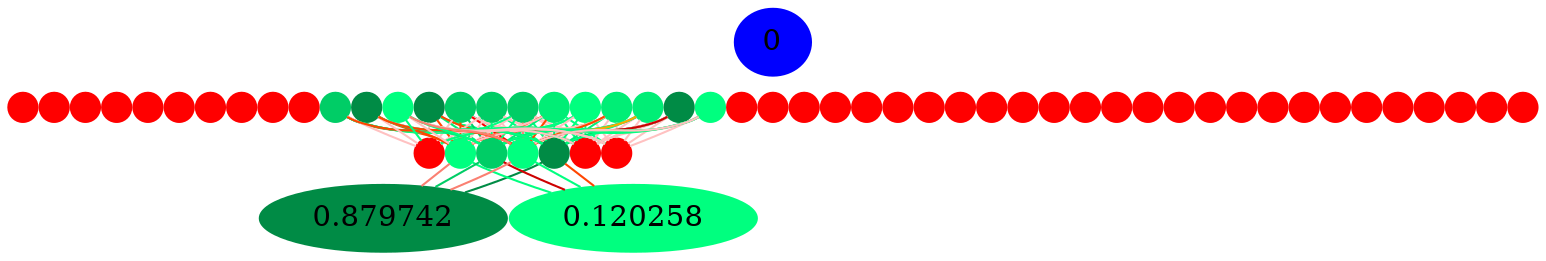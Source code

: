 graph {
	edge [bgcolor="purple:pink" color=yellow nodesep=0]
	graph [nodesep=0 ranksep=0]
	I [label=0 color=blue height=0.2 style=filled width=0.2]
	x_0 [label="" color=red height=0.2 style=filled width=0.2]
	x_1 [label="" color=red height=0.2 style=filled width=0.2]
	x_2 [label="" color=red height=0.2 style=filled width=0.2]
	x_3 [label="" color=red height=0.2 style=filled width=0.2]
	x_4 [label="" color=red height=0.2 style=filled width=0.2]
	x_5 [label="" color=red height=0.2 style=filled width=0.2]
	x_6 [label="" color=red height=0.2 style=filled width=0.2]
	x_7 [label="" color=red height=0.2 style=filled width=0.2]
	x_8 [label="" color=red height=0.2 style=filled width=0.2]
	x_9 [label="" color=red height=0.2 style=filled width=0.2]
	x_10 [label="" color=springgreen4 fillcolor=springgreen4 height=0.2 style=filled width=0.2]
	x_11 [label="" color=red height=0.2 style=filled width=0.2]
	x_12 [label="" color=red height=0.2 style=filled width=0.2]
	x_13 [label="" color=red height=0.2 style=filled width=0.2]
	x_14 [label="" color=red height=0.2 style=filled width=0.2]
	x_15 [label="" color=red height=0.2 style=filled width=0.2]
	x_16 [label="" color=springgreen3 fillcolor=springgreen3 height=0.2 style=filled width=0.2]
	x_17 [label="" color=springgreen3 fillcolor=springgreen3 height=0.2 style=filled width=0.2]
	x_18 [label="" color=springgreen3 fillcolor=springgreen3 height=0.2 style=filled width=0.2]
	x_19 [label="" color=red height=0.2 style=filled width=0.2]
	x_20 [label="" color=red height=0.2 style=filled width=0.2]
	x_21 [label="" color=red height=0.2 style=filled width=0.2]
	x_22 [label="" color=red height=0.2 style=filled width=0.2]
	x_23 [label="" color=springgreen2 fillcolor=springgreen2 height=0.2 style=filled width=0.2]
	x_24 [label="" color=red height=0.2 style=filled width=0.2]
	x_25 [label="" color=springgreen fillcolor=springgreen height=0.2 style=filled width=0.2]
	x_26 [label="" color=springgreen2 fillcolor=springgreen2 height=0.2 style=filled width=0.2]
	x_27 [label="" color=red height=0.2 style=filled width=0.2]
	x_28 [label="" color=red height=0.2 style=filled width=0.2]
	x_29 [label="" color=red height=0.2 style=filled width=0.2]
	x_30 [label="" color=springgreen2 fillcolor=springgreen2 height=0.2 style=filled width=0.2]
	x_31 [label="" color=red height=0.2 style=filled width=0.2]
	x_32 [label="" color=springgreen4 fillcolor=springgreen4 height=0.2 style=filled width=0.2]
	x_33 [label="" color=springgreen fillcolor=springgreen height=0.2 style=filled width=0.2]
	x_34 [label="" color=red height=0.2 style=filled width=0.2]
	x_35 [label="" color=red height=0.2 style=filled width=0.2]
	x_36 [label="" color=red height=0.2 style=filled width=0.2]
	x_37 [label="" color=springgreen3 fillcolor=springgreen3 height=0.2 style=filled width=0.2]
	x_38 [label="" color=springgreen4 fillcolor=springgreen4 height=0.2 style=filled width=0.2]
	x_39 [label="" color=springgreen fillcolor=springgreen height=0.2 style=filled width=0.2]
	x_40 [label="" color=red height=0.2 style=filled width=0.2]
	x_41 [label="" color=red height=0.2 style=filled width=0.2]
	x_42 [label="" color=red height=0.2 style=filled width=0.2]
	x_43 [label="" color=red height=0.2 style=filled width=0.2]
	x_44 [label="" color=red height=0.2 style=filled width=0.2]
	x_45 [label="" color=red height=0.2 style=filled width=0.2]
	x_46 [label="" color=red height=0.2 style=filled width=0.2]
	x_47 [label="" color=red height=0.2 style=filled width=0.2]
	x_48 [label="" color=red height=0.2 style=filled width=0.2]
	I -- x_0 [style=invis]
	I -- x_1 [style=invis]
	I -- x_2 [style=invis]
	I -- x_3 [style=invis]
	I -- x_4 [style=invis]
	I -- x_5 [style=invis]
	I -- x_6 [style=invis]
	I -- x_7 [style=invis]
	I -- x_8 [style=invis]
	I -- x_9 [style=invis]
	I -- x_10 [style=invis]
	I -- x_11 [style=invis]
	I -- x_12 [style=invis]
	I -- x_13 [style=invis]
	I -- x_14 [style=invis]
	I -- x_15 [style=invis]
	I -- x_16 [style=invis]
	I -- x_17 [style=invis]
	I -- x_18 [style=invis]
	I -- x_19 [style=invis]
	I -- x_20 [style=invis]
	I -- x_21 [style=invis]
	I -- x_22 [style=invis]
	I -- x_23 [style=invis]
	I -- x_24 [style=invis]
	I -- x_25 [style=invis]
	I -- x_26 [style=invis]
	I -- x_27 [style=invis]
	I -- x_28 [style=invis]
	I -- x_29 [style=invis]
	I -- x_30 [style=invis]
	I -- x_31 [style=invis]
	I -- x_32 [style=invis]
	I -- x_33 [style=invis]
	I -- x_34 [style=invis]
	I -- x_35 [style=invis]
	I -- x_36 [style=invis]
	I -- x_37 [style=invis]
	I -- x_38 [style=invis]
	I -- x_39 [style=invis]
	I -- x_40 [style=invis]
	I -- x_41 [style=invis]
	I -- x_42 [style=invis]
	I -- x_43 [style=invis]
	I -- x_44 [style=invis]
	I -- x_45 [style=invis]
	I -- x_46 [style=invis]
	I -- x_47 [style=invis]
	I -- x_48 [style=invis]
	x1_0 [label="" color=springgreen4 fillcolor=springgreen4 height=0.2 style=filled width=0.2]
	x1_1 [label="" color=red fillcolor=red height=0.2 style=filled width=0.2]
	x1_2 [label="" color=springgreen1 fillcolor=springgreen1 height=0.2 style=filled width=0.2]
	x1_3 [label="" color=red fillcolor=red height=0.2 style=filled width=0.2]
	x1_4 [label="" color=springgreen3 fillcolor=springgreen3 height=0.2 style=filled width=0.2]
	x1_5 [label="" color=red fillcolor=red height=0.2 style=filled width=0.2]
	x1_6 [label="" color=springgreen1 fillcolor=springgreen1 height=0.2 style=filled width=0.2]
	x_10 -- x1_0 [color=springgreen3]
	x_16 -- x1_0 [color=springgreen3]
	x_17 -- x1_0 [color=springgreen]
	x_18 -- x1_0 [color=springgreen1]
	x_23 -- x1_0 [color=springgreen2]
	x_25 -- x1_0 [color=springgreen]
	x_26 -- x1_0 [color=springgreen2]
	x_30 -- x1_0 [color=springgreen1]
	x_32 -- x1_0 [color=springgreen4]
	x_33 -- x1_0 [color=springgreen]
	x_37 -- x1_0 [color=springgreen2]
	x_38 -- x1_0 [color=springgreen2]
	x_39 -- x1_0 [color=springgreen]
	x_10 -- x1_1 [color=springgreen]
	x_16 -- x1_1 [color=rosybrown1]
	x_17 -- x1_1 [color=rosybrown1]
	x_18 -- x1_1 [color=rosybrown1]
	x_23 -- x1_1 [color=springgreen]
	x_25 -- x1_1 [color=springgreen]
	x_26 -- x1_1 [color=rosybrown1]
	x_30 -- x1_1 [color=rosybrown1]
	x_32 -- x1_1 [color=rosybrown1]
	x_33 -- x1_1 [color=rosybrown1]
	x_37 -- x1_1 [color=springgreen]
	x_38 -- x1_1 [color=springgreen]
	x_39 -- x1_1 [color=rosybrown1]
	x_10 -- x1_2 [color=orangered]
	x_16 -- x1_2 [color=orangered]
	x_17 -- x1_2 [color=rosybrown1]
	x_18 -- x1_2 [color=rosybrown1]
	x_23 -- x1_2 [color=orangered]
	x_25 -- x1_2 [color=rosybrown1]
	x_26 -- x1_2 [color=orange]
	x_30 -- x1_2 [color=salmon]
	x_32 -- x1_2 [color=red]
	x_33 -- x1_2 [color=rosybrown1]
	x_37 -- x1_2 [color=orangered]
	x_38 -- x1_2 [color=orangered]
	x_39 -- x1_2 [color=rosybrown1]
	x_10 -- x1_3 [color=springgreen]
	x_16 -- x1_3 [color=rosybrown1]
	x_17 -- x1_3 [color=rosybrown1]
	x_18 -- x1_3 [color=rosybrown1]
	x_23 -- x1_3 [color=springgreen]
	x_25 -- x1_3 [color=rosybrown1]
	x_26 -- x1_3 [color=rosybrown1]
	x_30 -- x1_3 [color=rosybrown1]
	x_32 -- x1_3 [color=rosybrown1]
	x_33 -- x1_3 [color=rosybrown1]
	x_37 -- x1_3 [color=springgreen]
	x_38 -- x1_3 [color=rosybrown1]
	x_39 -- x1_3 [color=rosybrown1]
	x_10 -- x1_4 [color=springgreen2]
	x_16 -- x1_4 [color=springgreen3]
	x_17 -- x1_4 [color=springgreen]
	x_18 -- x1_4 [color=springgreen1]
	x_23 -- x1_4 [color=springgreen2]
	x_25 -- x1_4 [color=springgreen]
	x_26 -- x1_4 [color=springgreen2]
	x_30 -- x1_4 [color=springgreen1]
	x_32 -- x1_4 [color=springgreen3]
	x_33 -- x1_4 [color=springgreen]
	x_37 -- x1_4 [color=springgreen2]
	x_38 -- x1_4 [color=springgreen2]
	x_39 -- x1_4 [color=springgreen]
	x_10 -- x1_5 [color=rosybrown1]
	x_16 -- x1_5 [color=rosybrown1]
	x_17 -- x1_5 [color=rosybrown1]
	x_18 -- x1_5 [color=springgreen]
	x_23 -- x1_5 [color=rosybrown1]
	x_25 -- x1_5 [color=springgreen]
	x_26 -- x1_5 [color=rosybrown1]
	x_30 -- x1_5 [color=springgreen]
	x_32 -- x1_5 [color=rosybrown1]
	x_33 -- x1_5 [color=springgreen]
	x_37 -- x1_5 [color=rosybrown1]
	x_38 -- x1_5 [color=rosybrown1]
	x_39 -- x1_5 [color=springgreen]
	x_10 -- x1_6 [color=orangered]
	x_16 -- x1_6 [color=red]
	x_17 -- x1_6 [color=rosybrown1]
	x_18 -- x1_6 [color=salmon]
	x_23 -- x1_6 [color=orangered]
	x_25 -- x1_6 [color=rosybrown1]
	x_26 -- x1_6 [color=orangered]
	x_30 -- x1_6 [color=orange]
	x_32 -- x1_6 [color=red3]
	x_33 -- x1_6 [color=rosybrown1]
	x_37 -- x1_6 [color=orangered]
	x_38 -- x1_6 [color=orangered]
	x_39 -- x1_6 [color=salmon]
	x2_0 [label=0.879742 color=springgreen4 fillcolor=springgreen4 height=0.2 style=filled width=0.2]
	x2_1 [label=0.120258 color=springgreen fillcolor=springgreen height=0.2 style=filled width=0.2]
	x1_0 -- x2_0 [color=springgreen4]
	x1_2 -- x2_0 [color=salmon]
	x1_4 -- x2_0 [color=springgreen3]
	x1_6 -- x2_0 [color=salmon]
	x1_0 -- x2_1 [color=orangered]
	x1_2 -- x2_1 [color=springgreen1]
	x1_4 -- x2_1 [color=red3]
	x1_6 -- x2_1 [color=springgreen1]
}
